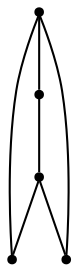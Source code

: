 graph {
  node [shape=point,comment="{\"directed\":false,\"doi\":\"10.1007/978-3-642-11805-0_5\",\"figure\":\"3 (1)\"}"]

  v0 [pos="842.8142441860465,847.9248522394354"]
  v1 [pos="663.6810227948565,943.8347565806995"]
  v2 [pos="750.3705076350722,763.3942572576349"]
  v3 [pos="844.5655388765556,943.5846758478338"]
  v4 [pos="662.6803034227947,847.9248522394354"]

  v0 -- v1 [id="-1",pos="842.8142441860465,847.9248522394354 849.2273230974064,853.0183073286577 851.8167578408884,857.815888671875 854.4478673535724,862.5552111261541 862.7540624219317,878.0441890092329 871.2020153311795,893.7458499977805 878.6158613338026,909.6724055619673 889.398873830396,932.9266064453125 899.6106556737145,956.3059748979048 895.9537742082463,982.5237469482422 890.1119259501612,1026.9775688587536 855.4736393063567,1068.4716356867011 812.866945914335,1082.5351788330076 769.3512971744981,1096.6195832408557 713.7015462831009,1095.0855173006926 679.0424540674964,1061.6026837158201 641.0266659758811,1021.8423912464489 639.5297464415085,997.0373336514559 663.6810227948565,943.8347565806995"]
  v0 -- v2 [id="-6",pos="842.8142441860465,847.9248522394354 750.3705076350722,763.3942572576349 750.3705076350722,763.3942572576349 750.3705076350722,763.3942572576349"]
  v0 -- v3 [id="-7",pos="842.8142441860465,847.9248522394354 844.5655388765556,943.5846758478338 844.5655388765556,943.5846758478338 844.5655388765556,943.5846758478338"]
  v4 -- v1 [id="-11",pos="662.6803034227947,847.9248522394354 663.6810227948565,943.8347565806995 663.6810227948565,943.8347565806995 663.6810227948565,943.8347565806995"]
  v2 -- v4 [id="-9",pos="750.3705076350722,763.3942572576349 662.6803034227947,847.9248522394354 662.6803034227947,847.9248522394354 662.6803034227947,847.9248522394354"]
  v4 -- v3 [id="-12",pos="662.6803034227947,847.9248522394354 844.5655388765556,943.5846758478338 844.5655388765556,943.5846758478338 844.5655388765556,943.5846758478338"]
}